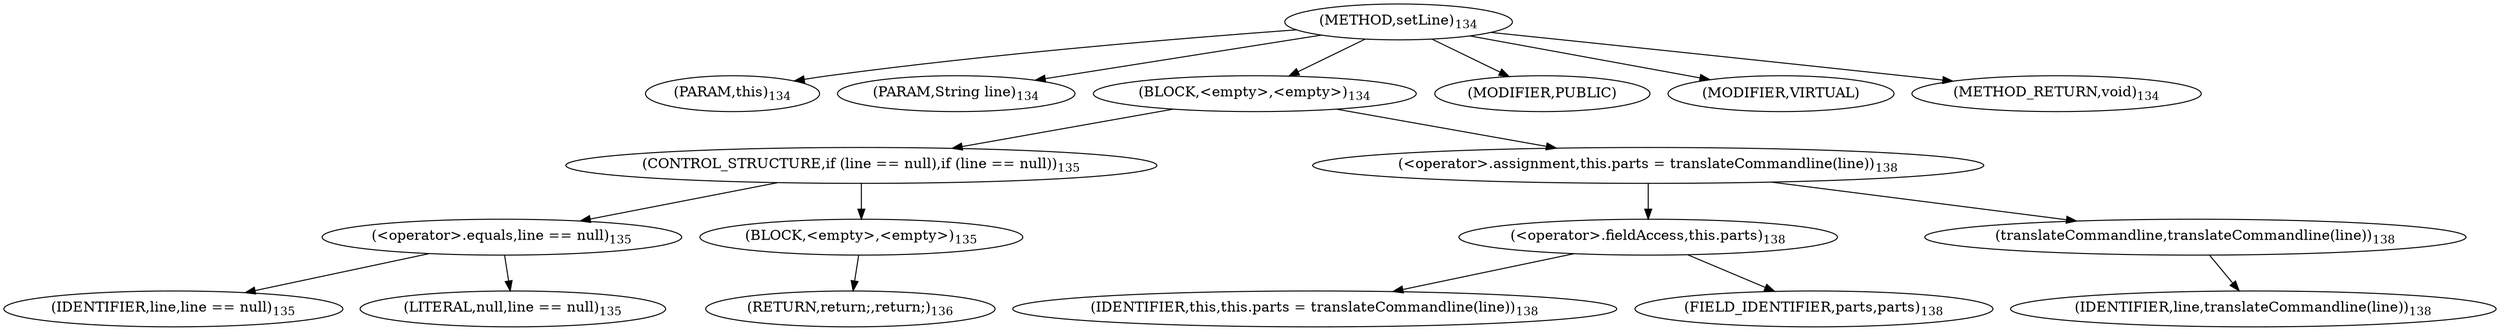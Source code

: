 digraph "setLine" {  
"205" [label = <(METHOD,setLine)<SUB>134</SUB>> ]
"206" [label = <(PARAM,this)<SUB>134</SUB>> ]
"207" [label = <(PARAM,String line)<SUB>134</SUB>> ]
"208" [label = <(BLOCK,&lt;empty&gt;,&lt;empty&gt;)<SUB>134</SUB>> ]
"209" [label = <(CONTROL_STRUCTURE,if (line == null),if (line == null))<SUB>135</SUB>> ]
"210" [label = <(&lt;operator&gt;.equals,line == null)<SUB>135</SUB>> ]
"211" [label = <(IDENTIFIER,line,line == null)<SUB>135</SUB>> ]
"212" [label = <(LITERAL,null,line == null)<SUB>135</SUB>> ]
"213" [label = <(BLOCK,&lt;empty&gt;,&lt;empty&gt;)<SUB>135</SUB>> ]
"214" [label = <(RETURN,return;,return;)<SUB>136</SUB>> ]
"215" [label = <(&lt;operator&gt;.assignment,this.parts = translateCommandline(line))<SUB>138</SUB>> ]
"216" [label = <(&lt;operator&gt;.fieldAccess,this.parts)<SUB>138</SUB>> ]
"217" [label = <(IDENTIFIER,this,this.parts = translateCommandline(line))<SUB>138</SUB>> ]
"218" [label = <(FIELD_IDENTIFIER,parts,parts)<SUB>138</SUB>> ]
"219" [label = <(translateCommandline,translateCommandline(line))<SUB>138</SUB>> ]
"220" [label = <(IDENTIFIER,line,translateCommandline(line))<SUB>138</SUB>> ]
"221" [label = <(MODIFIER,PUBLIC)> ]
"222" [label = <(MODIFIER,VIRTUAL)> ]
"223" [label = <(METHOD_RETURN,void)<SUB>134</SUB>> ]
  "205" -> "206" 
  "205" -> "207" 
  "205" -> "208" 
  "205" -> "221" 
  "205" -> "222" 
  "205" -> "223" 
  "208" -> "209" 
  "208" -> "215" 
  "209" -> "210" 
  "209" -> "213" 
  "210" -> "211" 
  "210" -> "212" 
  "213" -> "214" 
  "215" -> "216" 
  "215" -> "219" 
  "216" -> "217" 
  "216" -> "218" 
  "219" -> "220" 
}
